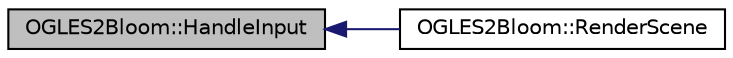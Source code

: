 digraph "OGLES2Bloom::HandleInput"
{
  edge [fontname="Helvetica",fontsize="10",labelfontname="Helvetica",labelfontsize="10"];
  node [fontname="Helvetica",fontsize="10",shape=record];
  rankdir="LR";
  Node1 [label="OGLES2Bloom::HandleInput",height=0.2,width=0.4,color="black", fillcolor="grey75", style="filled", fontcolor="black"];
  Node1 -> Node2 [dir="back",color="midnightblue",fontsize="10",style="solid"];
  Node2 [label="OGLES2Bloom::RenderScene",height=0.2,width=0.4,color="black", fillcolor="white", style="filled",URL="$class_o_g_l_e_s2_bloom.html#aae13baa51749f6c6d107264678b3a774"];
}
